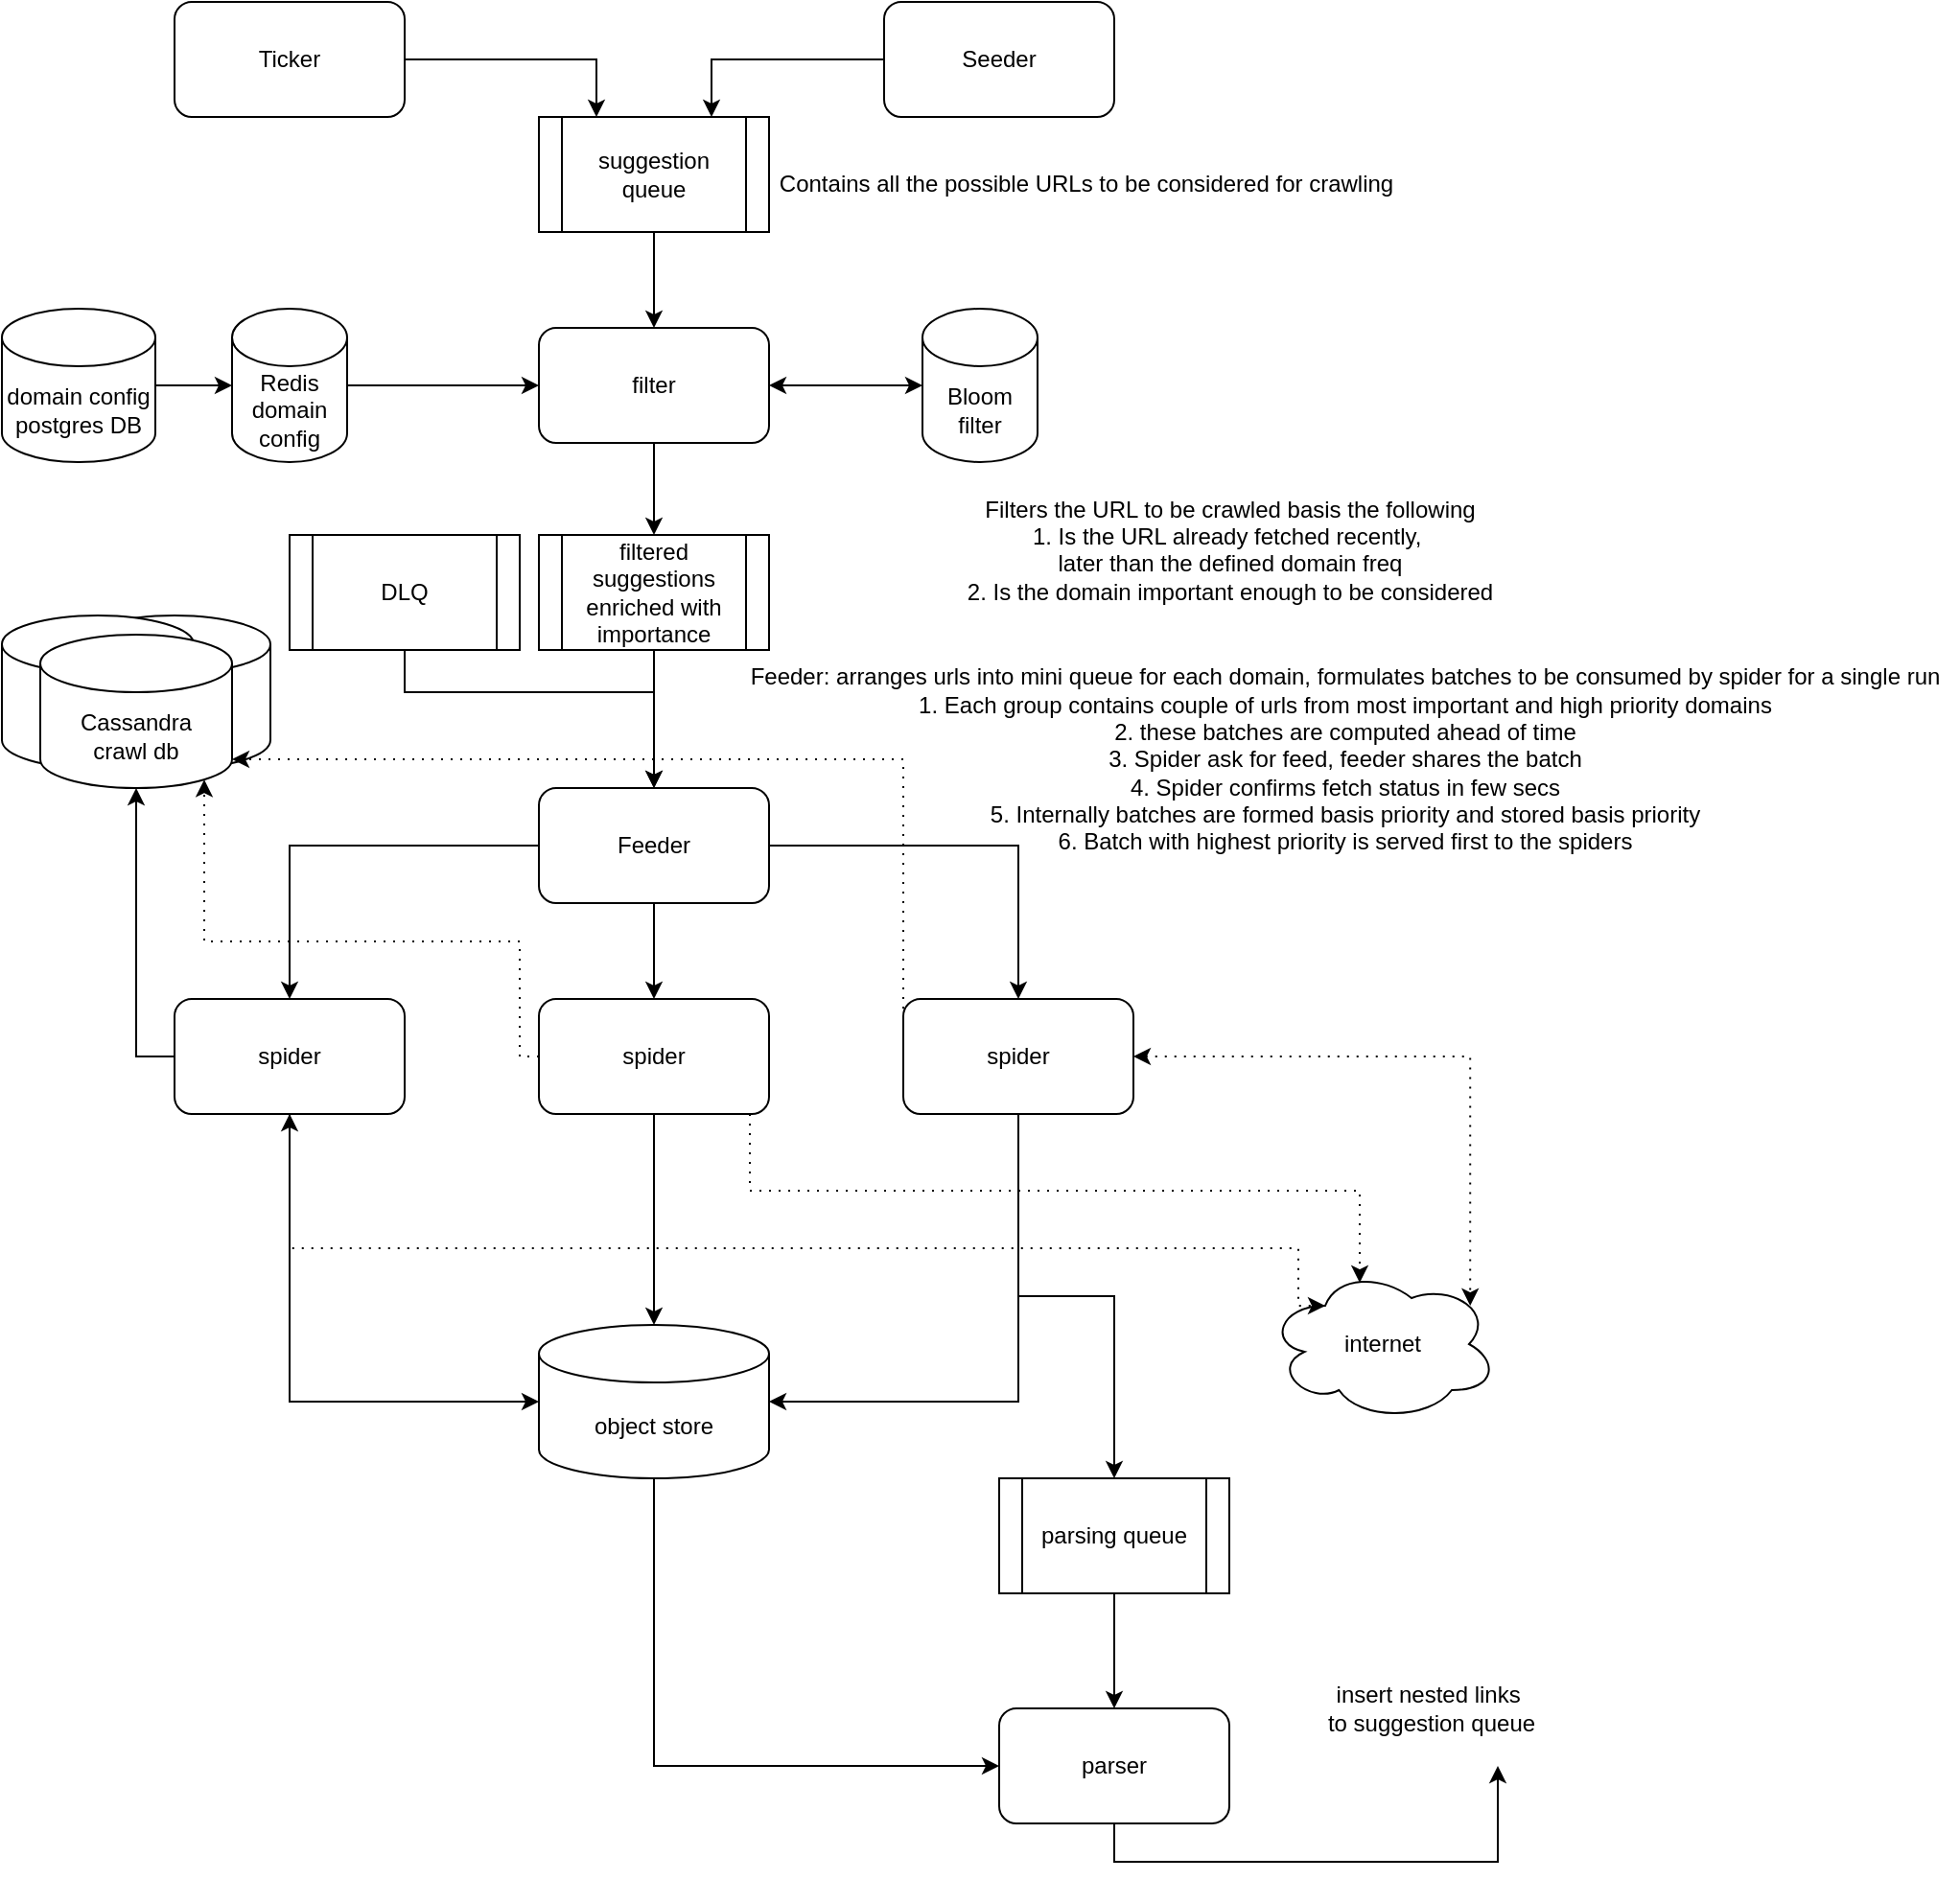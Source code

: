 <mxfile version="28.0.7">
  <diagram name="Page-1" id="IBkn1AV6_XAYANT_Cgsg">
    <mxGraphModel dx="2011" dy="1200" grid="1" gridSize="10" guides="1" tooltips="1" connect="1" arrows="1" fold="1" page="1" pageScale="1" pageWidth="850" pageHeight="1100" math="0" shadow="0">
      <root>
        <mxCell id="0" />
        <mxCell id="1" parent="0" />
        <mxCell id="8SPGi70ulsvHAO8gFz2J-13" value="" style="shape=cylinder3;whiteSpace=wrap;html=1;boundedLbl=1;backgroundOutline=1;size=15;" parent="1" vertex="1">
          <mxGeometry x="70" y="340" width="100" height="80" as="geometry" />
        </mxCell>
        <mxCell id="8SPGi70ulsvHAO8gFz2J-12" value="" style="shape=cylinder3;whiteSpace=wrap;html=1;boundedLbl=1;backgroundOutline=1;size=15;" parent="1" vertex="1">
          <mxGeometry x="30" y="340" width="100" height="80" as="geometry" />
        </mxCell>
        <mxCell id="8SPGi70ulsvHAO8gFz2J-20" style="edgeStyle=orthogonalEdgeStyle;rounded=0;orthogonalLoop=1;jettySize=auto;html=1;exitX=0.5;exitY=1;exitDx=0;exitDy=0;" parent="1" source="8SPGi70ulsvHAO8gFz2J-1" target="8SPGi70ulsvHAO8gFz2J-3" edge="1">
          <mxGeometry relative="1" as="geometry" />
        </mxCell>
        <mxCell id="8SPGi70ulsvHAO8gFz2J-1" value="suggestion queue" style="shape=process;whiteSpace=wrap;html=1;backgroundOutline=1;" parent="1" vertex="1">
          <mxGeometry x="310" y="80" width="120" height="60" as="geometry" />
        </mxCell>
        <mxCell id="8SPGi70ulsvHAO8gFz2J-2" value="domain config&lt;br&gt;postgres DB" style="shape=cylinder3;whiteSpace=wrap;html=1;boundedLbl=1;backgroundOutline=1;size=15;" parent="1" vertex="1">
          <mxGeometry x="30" y="180" width="80" height="80" as="geometry" />
        </mxCell>
        <mxCell id="8SPGi70ulsvHAO8gFz2J-21" style="edgeStyle=orthogonalEdgeStyle;rounded=0;orthogonalLoop=1;jettySize=auto;html=1;exitX=0.5;exitY=1;exitDx=0;exitDy=0;entryX=0.5;entryY=0;entryDx=0;entryDy=0;" parent="1" source="8SPGi70ulsvHAO8gFz2J-3" target="8SPGi70ulsvHAO8gFz2J-4" edge="1">
          <mxGeometry relative="1" as="geometry" />
        </mxCell>
        <mxCell id="8SPGi70ulsvHAO8gFz2J-3" value="filter" style="rounded=1;whiteSpace=wrap;html=1;" parent="1" vertex="1">
          <mxGeometry x="310" y="190" width="120" height="60" as="geometry" />
        </mxCell>
        <mxCell id="8SPGi70ulsvHAO8gFz2J-22" style="edgeStyle=orthogonalEdgeStyle;rounded=0;orthogonalLoop=1;jettySize=auto;html=1;entryX=0.5;entryY=0;entryDx=0;entryDy=0;" parent="1" source="8SPGi70ulsvHAO8gFz2J-4" target="8SPGi70ulsvHAO8gFz2J-5" edge="1">
          <mxGeometry relative="1" as="geometry" />
        </mxCell>
        <mxCell id="8SPGi70ulsvHAO8gFz2J-4" value="filtered suggestions enriched with importance" style="shape=process;whiteSpace=wrap;html=1;backgroundOutline=1;" parent="1" vertex="1">
          <mxGeometry x="310" y="298" width="120" height="60" as="geometry" />
        </mxCell>
        <mxCell id="8SPGi70ulsvHAO8gFz2J-25" style="edgeStyle=orthogonalEdgeStyle;rounded=0;orthogonalLoop=1;jettySize=auto;html=1;entryX=0.5;entryY=0;entryDx=0;entryDy=0;" parent="1" source="8SPGi70ulsvHAO8gFz2J-5" target="8SPGi70ulsvHAO8gFz2J-6" edge="1">
          <mxGeometry relative="1" as="geometry" />
        </mxCell>
        <mxCell id="8SPGi70ulsvHAO8gFz2J-26" style="edgeStyle=orthogonalEdgeStyle;rounded=0;orthogonalLoop=1;jettySize=auto;html=1;entryX=0.5;entryY=0;entryDx=0;entryDy=0;" parent="1" source="8SPGi70ulsvHAO8gFz2J-5" target="8SPGi70ulsvHAO8gFz2J-24" edge="1">
          <mxGeometry relative="1" as="geometry">
            <Array as="points">
              <mxPoint x="560" y="460" />
              <mxPoint x="560" y="540" />
            </Array>
          </mxGeometry>
        </mxCell>
        <mxCell id="8SPGi70ulsvHAO8gFz2J-27" style="edgeStyle=orthogonalEdgeStyle;rounded=0;orthogonalLoop=1;jettySize=auto;html=1;entryX=0.5;entryY=0;entryDx=0;entryDy=0;" parent="1" source="8SPGi70ulsvHAO8gFz2J-5" target="8SPGi70ulsvHAO8gFz2J-7" edge="1">
          <mxGeometry relative="1" as="geometry" />
        </mxCell>
        <mxCell id="8SPGi70ulsvHAO8gFz2J-5" value="Feeder" style="rounded=1;whiteSpace=wrap;html=1;" parent="1" vertex="1">
          <mxGeometry x="310" y="430" width="120" height="60" as="geometry" />
        </mxCell>
        <mxCell id="8SPGi70ulsvHAO8gFz2J-6" value="spider" style="rounded=1;whiteSpace=wrap;html=1;" parent="1" vertex="1">
          <mxGeometry x="310" y="540" width="120" height="60" as="geometry" />
        </mxCell>
        <mxCell id="8SPGi70ulsvHAO8gFz2J-7" value="spider" style="rounded=1;whiteSpace=wrap;html=1;" parent="1" vertex="1">
          <mxGeometry x="120" y="540" width="120" height="60" as="geometry" />
        </mxCell>
        <mxCell id="ZwqnCkStnY8MXmfSjRkV-6" style="edgeStyle=orthogonalEdgeStyle;rounded=0;orthogonalLoop=1;jettySize=auto;html=1;exitX=0.5;exitY=1;exitDx=0;exitDy=0;exitPerimeter=0;entryX=0;entryY=0.5;entryDx=0;entryDy=0;" edge="1" parent="1" source="8SPGi70ulsvHAO8gFz2J-10" target="ZwqnCkStnY8MXmfSjRkV-1">
          <mxGeometry relative="1" as="geometry" />
        </mxCell>
        <mxCell id="8SPGi70ulsvHAO8gFz2J-10" value="object store" style="shape=cylinder3;whiteSpace=wrap;html=1;boundedLbl=1;backgroundOutline=1;size=15;" parent="1" vertex="1">
          <mxGeometry x="310" y="710" width="120" height="80" as="geometry" />
        </mxCell>
        <mxCell id="8SPGi70ulsvHAO8gFz2J-11" value="&lt;div&gt;Cassandra&lt;/div&gt;&lt;div&gt;crawl db&lt;/div&gt;" style="shape=cylinder3;whiteSpace=wrap;html=1;boundedLbl=1;backgroundOutline=1;size=15;" parent="1" vertex="1">
          <mxGeometry x="50" y="350" width="100" height="80" as="geometry" />
        </mxCell>
        <mxCell id="8SPGi70ulsvHAO8gFz2J-17" style="edgeStyle=orthogonalEdgeStyle;rounded=0;orthogonalLoop=1;jettySize=auto;html=1;entryX=0;entryY=0.5;entryDx=0;entryDy=0;" parent="1" source="8SPGi70ulsvHAO8gFz2J-14" target="8SPGi70ulsvHAO8gFz2J-3" edge="1">
          <mxGeometry relative="1" as="geometry" />
        </mxCell>
        <mxCell id="8SPGi70ulsvHAO8gFz2J-14" value="Redis&lt;div&gt;domain config&lt;/div&gt;" style="shape=cylinder3;whiteSpace=wrap;html=1;boundedLbl=1;backgroundOutline=1;size=15;" parent="1" vertex="1">
          <mxGeometry x="150" y="180" width="60" height="80" as="geometry" />
        </mxCell>
        <mxCell id="8SPGi70ulsvHAO8gFz2J-18" style="edgeStyle=orthogonalEdgeStyle;rounded=0;orthogonalLoop=1;jettySize=auto;html=1;exitX=0;exitY=0.5;exitDx=0;exitDy=0;entryX=0.75;entryY=0;entryDx=0;entryDy=0;" parent="1" source="8SPGi70ulsvHAO8gFz2J-15" target="8SPGi70ulsvHAO8gFz2J-1" edge="1">
          <mxGeometry relative="1" as="geometry" />
        </mxCell>
        <mxCell id="8SPGi70ulsvHAO8gFz2J-15" value="Seeder" style="rounded=1;whiteSpace=wrap;html=1;" parent="1" vertex="1">
          <mxGeometry x="490" y="20" width="120" height="60" as="geometry" />
        </mxCell>
        <mxCell id="8SPGi70ulsvHAO8gFz2J-19" style="edgeStyle=orthogonalEdgeStyle;rounded=0;orthogonalLoop=1;jettySize=auto;html=1;exitX=1;exitY=0.5;exitDx=0;exitDy=0;entryX=0.25;entryY=0;entryDx=0;entryDy=0;" parent="1" source="8SPGi70ulsvHAO8gFz2J-16" target="8SPGi70ulsvHAO8gFz2J-1" edge="1">
          <mxGeometry relative="1" as="geometry" />
        </mxCell>
        <mxCell id="8SPGi70ulsvHAO8gFz2J-16" value="Ticker" style="rounded=1;whiteSpace=wrap;html=1;" parent="1" vertex="1">
          <mxGeometry x="120" y="20" width="120" height="60" as="geometry" />
        </mxCell>
        <mxCell id="8SPGi70ulsvHAO8gFz2J-32" style="edgeStyle=orthogonalEdgeStyle;rounded=0;orthogonalLoop=1;jettySize=auto;html=1;startArrow=classic;startFill=1;dashed=1;dashPattern=1 4;entryX=0.88;entryY=0.25;entryDx=0;entryDy=0;entryPerimeter=0;" parent="1" source="8SPGi70ulsvHAO8gFz2J-24" target="8SPGi70ulsvHAO8gFz2J-31" edge="1">
          <mxGeometry relative="1" as="geometry" />
        </mxCell>
        <mxCell id="ZwqnCkStnY8MXmfSjRkV-3" style="edgeStyle=orthogonalEdgeStyle;rounded=0;orthogonalLoop=1;jettySize=auto;html=1;entryX=0.5;entryY=0;entryDx=0;entryDy=0;" edge="1" parent="1" source="8SPGi70ulsvHAO8gFz2J-24" target="ZwqnCkStnY8MXmfSjRkV-2">
          <mxGeometry relative="1" as="geometry" />
        </mxCell>
        <mxCell id="8SPGi70ulsvHAO8gFz2J-24" value="spider" style="rounded=1;whiteSpace=wrap;html=1;" parent="1" vertex="1">
          <mxGeometry x="500" y="540" width="120" height="60" as="geometry" />
        </mxCell>
        <mxCell id="8SPGi70ulsvHAO8gFz2J-28" style="edgeStyle=orthogonalEdgeStyle;rounded=0;orthogonalLoop=1;jettySize=auto;html=1;entryX=0;entryY=0.5;entryDx=0;entryDy=0;entryPerimeter=0;" parent="1" source="8SPGi70ulsvHAO8gFz2J-7" target="8SPGi70ulsvHAO8gFz2J-10" edge="1">
          <mxGeometry relative="1" as="geometry">
            <Array as="points">
              <mxPoint x="180" y="750" />
            </Array>
          </mxGeometry>
        </mxCell>
        <mxCell id="8SPGi70ulsvHAO8gFz2J-29" style="edgeStyle=orthogonalEdgeStyle;rounded=0;orthogonalLoop=1;jettySize=auto;html=1;entryX=1;entryY=0.5;entryDx=0;entryDy=0;entryPerimeter=0;" parent="1" source="8SPGi70ulsvHAO8gFz2J-24" target="8SPGi70ulsvHAO8gFz2J-10" edge="1">
          <mxGeometry relative="1" as="geometry">
            <Array as="points">
              <mxPoint x="560" y="750" />
            </Array>
          </mxGeometry>
        </mxCell>
        <mxCell id="8SPGi70ulsvHAO8gFz2J-30" style="edgeStyle=orthogonalEdgeStyle;rounded=0;orthogonalLoop=1;jettySize=auto;html=1;exitX=0.5;exitY=1;exitDx=0;exitDy=0;entryX=0.5;entryY=0;entryDx=0;entryDy=0;entryPerimeter=0;" parent="1" source="8SPGi70ulsvHAO8gFz2J-6" target="8SPGi70ulsvHAO8gFz2J-10" edge="1">
          <mxGeometry relative="1" as="geometry" />
        </mxCell>
        <mxCell id="8SPGi70ulsvHAO8gFz2J-31" value="internet" style="ellipse;shape=cloud;whiteSpace=wrap;html=1;" parent="1" vertex="1">
          <mxGeometry x="690" y="680" width="120" height="80" as="geometry" />
        </mxCell>
        <mxCell id="8SPGi70ulsvHAO8gFz2J-33" style="edgeStyle=orthogonalEdgeStyle;rounded=0;orthogonalLoop=1;jettySize=auto;html=1;entryX=0.4;entryY=0.1;entryDx=0;entryDy=0;entryPerimeter=0;dashed=1;dashPattern=1 4;" parent="1" source="8SPGi70ulsvHAO8gFz2J-6" target="8SPGi70ulsvHAO8gFz2J-31" edge="1">
          <mxGeometry relative="1" as="geometry">
            <Array as="points">
              <mxPoint x="420" y="640" />
              <mxPoint x="738" y="640" />
            </Array>
          </mxGeometry>
        </mxCell>
        <mxCell id="8SPGi70ulsvHAO8gFz2J-34" style="edgeStyle=orthogonalEdgeStyle;rounded=0;orthogonalLoop=1;jettySize=auto;html=1;entryX=0.25;entryY=0.25;entryDx=0;entryDy=0;entryPerimeter=0;startArrow=classic;startFill=1;dashed=1;dashPattern=1 4;" parent="1" source="8SPGi70ulsvHAO8gFz2J-7" target="8SPGi70ulsvHAO8gFz2J-31" edge="1">
          <mxGeometry relative="1" as="geometry">
            <Array as="points">
              <mxPoint x="180" y="670" />
              <mxPoint x="706" y="670" />
              <mxPoint x="706" y="700" />
            </Array>
          </mxGeometry>
        </mxCell>
        <mxCell id="8SPGi70ulsvHAO8gFz2J-35" style="edgeStyle=orthogonalEdgeStyle;rounded=0;orthogonalLoop=1;jettySize=auto;html=1;entryX=0.5;entryY=1;entryDx=0;entryDy=0;entryPerimeter=0;" parent="1" source="8SPGi70ulsvHAO8gFz2J-7" target="8SPGi70ulsvHAO8gFz2J-11" edge="1">
          <mxGeometry relative="1" as="geometry">
            <Array as="points">
              <mxPoint x="100" y="570" />
            </Array>
          </mxGeometry>
        </mxCell>
        <mxCell id="8SPGi70ulsvHAO8gFz2J-36" style="edgeStyle=orthogonalEdgeStyle;rounded=0;orthogonalLoop=1;jettySize=auto;html=1;entryX=0.855;entryY=1;entryDx=0;entryDy=-4.35;entryPerimeter=0;dashed=1;dashPattern=1 4;" parent="1" source="8SPGi70ulsvHAO8gFz2J-6" target="8SPGi70ulsvHAO8gFz2J-11" edge="1">
          <mxGeometry relative="1" as="geometry">
            <Array as="points">
              <mxPoint x="300" y="570" />
              <mxPoint x="300" y="510" />
              <mxPoint x="136" y="510" />
            </Array>
          </mxGeometry>
        </mxCell>
        <mxCell id="8SPGi70ulsvHAO8gFz2J-37" style="edgeStyle=orthogonalEdgeStyle;rounded=0;orthogonalLoop=1;jettySize=auto;html=1;exitX=0;exitY=0.5;exitDx=0;exitDy=0;entryX=1;entryY=1;entryDx=0;entryDy=-15;entryPerimeter=0;dashed=1;dashPattern=1 4;" parent="1" source="8SPGi70ulsvHAO8gFz2J-24" target="8SPGi70ulsvHAO8gFz2J-11" edge="1">
          <mxGeometry relative="1" as="geometry">
            <Array as="points">
              <mxPoint x="500" y="415" />
            </Array>
          </mxGeometry>
        </mxCell>
        <mxCell id="8SPGi70ulsvHAO8gFz2J-39" style="edgeStyle=orthogonalEdgeStyle;rounded=0;orthogonalLoop=1;jettySize=auto;html=1;startArrow=classic;startFill=1;" parent="1" source="8SPGi70ulsvHAO8gFz2J-38" target="8SPGi70ulsvHAO8gFz2J-3" edge="1">
          <mxGeometry relative="1" as="geometry" />
        </mxCell>
        <mxCell id="8SPGi70ulsvHAO8gFz2J-38" value="Bloom filter" style="shape=cylinder3;whiteSpace=wrap;html=1;boundedLbl=1;backgroundOutline=1;size=15;" parent="1" vertex="1">
          <mxGeometry x="510" y="180" width="60" height="80" as="geometry" />
        </mxCell>
        <mxCell id="8SPGi70ulsvHAO8gFz2J-40" value="Contains all the possible URLs to be considered for crawling" style="text;html=1;align=center;verticalAlign=middle;resizable=0;points=[];autosize=1;strokeColor=none;fillColor=none;" parent="1" vertex="1">
          <mxGeometry x="425" y="100" width="340" height="30" as="geometry" />
        </mxCell>
        <mxCell id="8SPGi70ulsvHAO8gFz2J-41" value="&lt;div&gt;Filters the URL to be crawled basis the following&lt;/div&gt;&lt;div&gt;1. Is the URL already fetched recently,&amp;nbsp;&lt;/div&gt;&lt;div&gt;later than the defined domain freq&lt;/div&gt;&lt;div&gt;2. Is the domain important enough to be considered&lt;/div&gt;&lt;div&gt;&lt;br&gt;&lt;/div&gt;" style="text;html=1;align=center;verticalAlign=middle;resizable=0;points=[];autosize=1;strokeColor=none;fillColor=none;" parent="1" vertex="1">
          <mxGeometry x="520" y="268" width="300" height="90" as="geometry" />
        </mxCell>
        <mxCell id="8SPGi70ulsvHAO8gFz2J-42" value="&lt;div&gt;Feeder: arranges urls into mini queue for each domain, formulates batches to be consumed by spider for a single run&lt;/div&gt;&lt;div&gt;1. Each group contains couple of urls from most important and high priority domains&lt;/div&gt;&lt;div&gt;2. these batches are computed ahead of time&lt;/div&gt;&lt;div&gt;3. Spider ask for feed, feeder shares the batch&lt;/div&gt;&lt;div&gt;4. Spider confirms fetch status in few secs&lt;/div&gt;&lt;div&gt;5. Internally batches are formed basis priority and stored basis priority&lt;/div&gt;&lt;div&gt;6. Batch with highest priority is served first to the spiders&lt;/div&gt;" style="text;html=1;align=center;verticalAlign=middle;resizable=0;points=[];autosize=1;strokeColor=none;fillColor=none;" parent="1" vertex="1">
          <mxGeometry x="410" y="360" width="640" height="110" as="geometry" />
        </mxCell>
        <mxCell id="8SPGi70ulsvHAO8gFz2J-43" style="edgeStyle=orthogonalEdgeStyle;rounded=0;orthogonalLoop=1;jettySize=auto;html=1;exitX=1;exitY=0.5;exitDx=0;exitDy=0;exitPerimeter=0;entryX=0;entryY=0.5;entryDx=0;entryDy=0;entryPerimeter=0;" parent="1" source="8SPGi70ulsvHAO8gFz2J-2" target="8SPGi70ulsvHAO8gFz2J-14" edge="1">
          <mxGeometry relative="1" as="geometry" />
        </mxCell>
        <mxCell id="ZwqnCkStnY8MXmfSjRkV-7" style="edgeStyle=orthogonalEdgeStyle;rounded=0;orthogonalLoop=1;jettySize=auto;html=1;exitX=0.5;exitY=1;exitDx=0;exitDy=0;" edge="1" parent="1" source="ZwqnCkStnY8MXmfSjRkV-1">
          <mxGeometry relative="1" as="geometry">
            <mxPoint x="810" y="940" as="targetPoint" />
            <Array as="points">
              <mxPoint x="610" y="990" />
              <mxPoint x="810" y="990" />
            </Array>
          </mxGeometry>
        </mxCell>
        <mxCell id="ZwqnCkStnY8MXmfSjRkV-1" value="parser" style="rounded=1;whiteSpace=wrap;html=1;" vertex="1" parent="1">
          <mxGeometry x="550" y="910" width="120" height="60" as="geometry" />
        </mxCell>
        <mxCell id="ZwqnCkStnY8MXmfSjRkV-5" style="edgeStyle=orthogonalEdgeStyle;rounded=0;orthogonalLoop=1;jettySize=auto;html=1;exitX=0.5;exitY=1;exitDx=0;exitDy=0;entryX=0.5;entryY=0;entryDx=0;entryDy=0;" edge="1" parent="1" source="ZwqnCkStnY8MXmfSjRkV-2" target="ZwqnCkStnY8MXmfSjRkV-1">
          <mxGeometry relative="1" as="geometry" />
        </mxCell>
        <mxCell id="ZwqnCkStnY8MXmfSjRkV-2" value="parsing queue" style="shape=process;whiteSpace=wrap;html=1;backgroundOutline=1;" vertex="1" parent="1">
          <mxGeometry x="550" y="790" width="120" height="60" as="geometry" />
        </mxCell>
        <mxCell id="ZwqnCkStnY8MXmfSjRkV-8" value="&lt;div&gt;insert nested links&amp;nbsp;&lt;/div&gt;&lt;div&gt;to suggestion queue&lt;/div&gt;" style="text;html=1;align=center;verticalAlign=middle;resizable=0;points=[];autosize=1;strokeColor=none;fillColor=none;" vertex="1" parent="1">
          <mxGeometry x="710" y="890" width="130" height="40" as="geometry" />
        </mxCell>
        <mxCell id="ZwqnCkStnY8MXmfSjRkV-10" style="edgeStyle=orthogonalEdgeStyle;rounded=0;orthogonalLoop=1;jettySize=auto;html=1;entryX=0.5;entryY=0;entryDx=0;entryDy=0;" edge="1" parent="1" source="ZwqnCkStnY8MXmfSjRkV-9" target="8SPGi70ulsvHAO8gFz2J-5">
          <mxGeometry relative="1" as="geometry">
            <Array as="points">
              <mxPoint x="240" y="380" />
              <mxPoint x="370" y="380" />
            </Array>
          </mxGeometry>
        </mxCell>
        <mxCell id="ZwqnCkStnY8MXmfSjRkV-9" value="DLQ" style="shape=process;whiteSpace=wrap;html=1;backgroundOutline=1;" vertex="1" parent="1">
          <mxGeometry x="180" y="298" width="120" height="60" as="geometry" />
        </mxCell>
      </root>
    </mxGraphModel>
  </diagram>
</mxfile>
